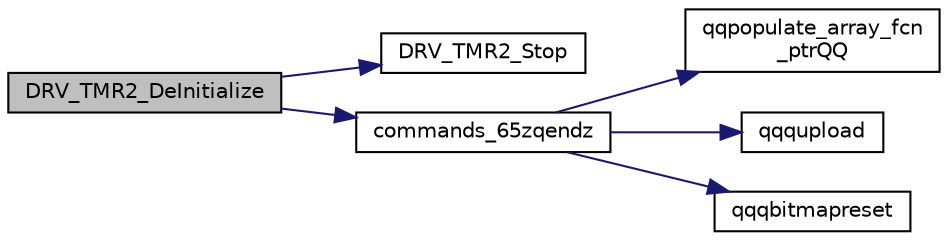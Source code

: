 digraph "DRV_TMR2_DeInitialize"
{
  edge [fontname="Helvetica",fontsize="10",labelfontname="Helvetica",labelfontsize="10"];
  node [fontname="Helvetica",fontsize="10",shape=record];
  rankdir="LR";
  Node386 [label="DRV_TMR2_DeInitialize",height=0.2,width=0.4,color="black", fillcolor="grey75", style="filled", fontcolor="black"];
  Node386 -> Node387 [color="midnightblue",fontsize="10",style="solid",fontname="Helvetica"];
  Node387 [label="DRV_TMR2_Stop",height=0.2,width=0.4,color="black", fillcolor="white", style="filled",URL="$inszt__commands_8c.html#a5550ce18516aa407adb3735048178a5a"];
  Node386 -> Node388 [color="midnightblue",fontsize="10",style="solid",fontname="Helvetica"];
  Node388 [label="commands_65zqendz",height=0.2,width=0.4,color="black", fillcolor="white", style="filled",URL="$inszt__commands_8c.html#ae5eaf40dc6507a08e90fc7a48ee2fd81"];
  Node388 -> Node389 [color="midnightblue",fontsize="10",style="solid",fontname="Helvetica"];
  Node389 [label="qqpopulate_array_fcn\l_ptrQQ",height=0.2,width=0.4,color="black", fillcolor="white", style="filled",URL="$inszt__commands_8c.html#a4ad6fa1bb94fc1c3ac2dc30925106081"];
  Node388 -> Node390 [color="midnightblue",fontsize="10",style="solid",fontname="Helvetica"];
  Node390 [label="qqqupload",height=0.2,width=0.4,color="black", fillcolor="white", style="filled",URL="$inszt__commands_8c.html#a109761d7f84a96b5606e507bace276b5"];
  Node388 -> Node391 [color="midnightblue",fontsize="10",style="solid",fontname="Helvetica"];
  Node391 [label="qqqbitmapreset",height=0.2,width=0.4,color="black", fillcolor="white", style="filled",URL="$inszt__commands_8c.html#a5688fceaed93ba591e78ee15ccb0187f"];
}
